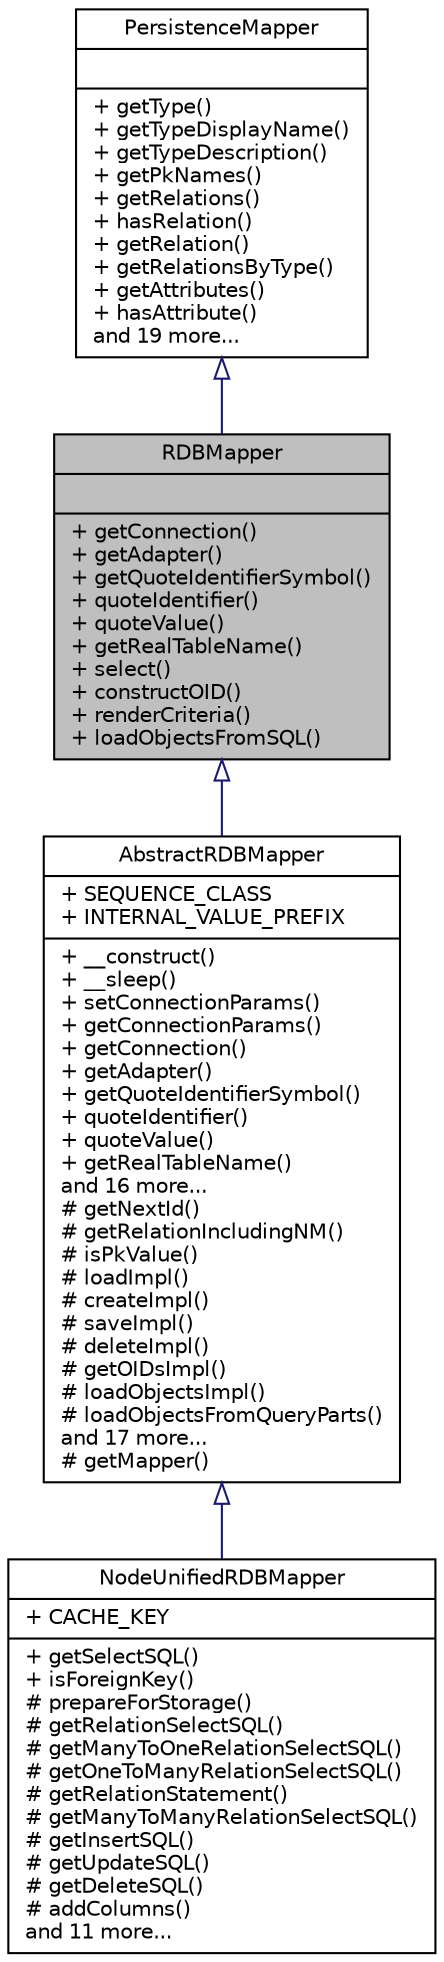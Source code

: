 digraph "RDBMapper"
{
  edge [fontname="Helvetica",fontsize="10",labelfontname="Helvetica",labelfontsize="10"];
  node [fontname="Helvetica",fontsize="10",shape=record];
  Node0 [label="{RDBMapper\n||+ getConnection()\l+ getAdapter()\l+ getQuoteIdentifierSymbol()\l+ quoteIdentifier()\l+ quoteValue()\l+ getRealTableName()\l+ select()\l+ constructOID()\l+ renderCriteria()\l+ loadObjectsFromSQL()\l}",height=0.2,width=0.4,color="black", fillcolor="grey75", style="filled", fontcolor="black"];
  Node1 -> Node0 [dir="back",color="midnightblue",fontsize="10",style="solid",arrowtail="onormal",fontname="Helvetica"];
  Node1 [label="{PersistenceMapper\n||+ getType()\l+ getTypeDisplayName()\l+ getTypeDescription()\l+ getPkNames()\l+ getRelations()\l+ hasRelation()\l+ getRelation()\l+ getRelationsByType()\l+ getAttributes()\l+ hasAttribute()\land 19 more...\l}",height=0.2,width=0.4,color="black", fillcolor="white", style="filled",URL="$interfacewcmf_1_1lib_1_1persistence_1_1_persistence_mapper.html",tooltip="PersistenceMapper defines the interface for all mapper classes. "];
  Node0 -> Node2 [dir="back",color="midnightblue",fontsize="10",style="solid",arrowtail="onormal",fontname="Helvetica"];
  Node2 [label="{AbstractRDBMapper\n|+ SEQUENCE_CLASS\l+ INTERNAL_VALUE_PREFIX\l|+ __construct()\l+ __sleep()\l+ setConnectionParams()\l+ getConnectionParams()\l+ getConnection()\l+ getAdapter()\l+ getQuoteIdentifierSymbol()\l+ quoteIdentifier()\l+ quoteValue()\l+ getRealTableName()\land 16 more...\l# getNextId()\l# getRelationIncludingNM()\l# isPkValue()\l# loadImpl()\l# createImpl()\l# saveImpl()\l# deleteImpl()\l# getOIDsImpl()\l# loadObjectsImpl()\l# loadObjectsFromQueryParts()\land 17 more...\l# getMapper()\l}",height=0.2,width=0.4,color="black", fillcolor="white", style="filled",URL="$classwcmf_1_1lib_1_1model_1_1mapper_1_1impl_1_1_abstract_r_d_b_mapper.html",tooltip="AbstractRDBMapper maps objects of one type to a relational database schema. "];
  Node2 -> Node3 [dir="back",color="midnightblue",fontsize="10",style="solid",arrowtail="onormal",fontname="Helvetica"];
  Node3 [label="{NodeUnifiedRDBMapper\n|+ CACHE_KEY\l|+ getSelectSQL()\l+ isForeignKey()\l# prepareForStorage()\l# getRelationSelectSQL()\l# getManyToOneRelationSelectSQL()\l# getOneToManyRelationSelectSQL()\l# getRelationStatement()\l# getManyToManyRelationSelectSQL()\l# getInsertSQL()\l# getUpdateSQL()\l# getDeleteSQL()\l# addColumns()\land 11 more...\l}",height=0.2,width=0.4,color="black", fillcolor="white", style="filled",URL="$classwcmf_1_1lib_1_1model_1_1mapper_1_1impl_1_1_node_unified_r_d_b_mapper.html",tooltip="NodeUnifiedRDBMapper maps Node objects to a relational database schema where each Node type has its o..."];
}
